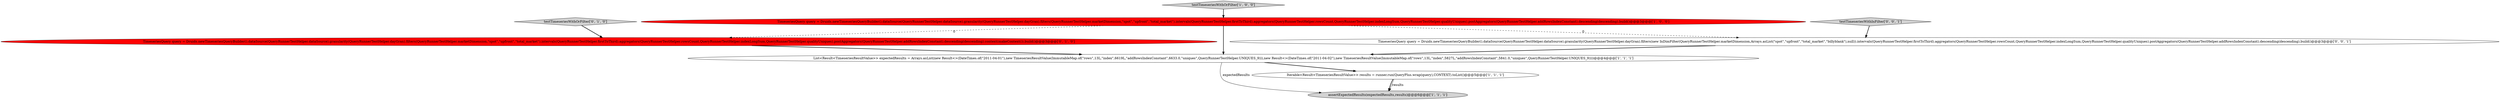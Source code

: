 digraph {
0 [style = filled, label = "testTimeseriesWithOrFilter['1', '0', '0']", fillcolor = lightgray, shape = diamond image = "AAA0AAABBB1BBB"];
4 [style = filled, label = "assertExpectedResults(expectedResults,results)@@@6@@@['1', '1', '1']", fillcolor = lightgray, shape = ellipse image = "AAA0AAABBB1BBB"];
2 [style = filled, label = "List<Result<TimeseriesResultValue>> expectedResults = Arrays.asList(new Result<>(DateTimes.of(\"2011-04-01\"),new TimeseriesResultValue(ImmutableMap.of(\"rows\",13L,\"index\",6619L,\"addRowsIndexConstant\",6633.0,\"uniques\",QueryRunnerTestHelper.UNIQUES_9))),new Result<>(DateTimes.of(\"2011-04-02\"),new TimeseriesResultValue(ImmutableMap.of(\"rows\",13L,\"index\",5827L,\"addRowsIndexConstant\",5841.0,\"uniques\",QueryRunnerTestHelper.UNIQUES_9))))@@@4@@@['1', '1', '1']", fillcolor = white, shape = ellipse image = "AAA0AAABBB1BBB"];
3 [style = filled, label = "Iterable<Result<TimeseriesResultValue>> results = runner.run(QueryPlus.wrap(query),CONTEXT).toList()@@@5@@@['1', '1', '1']", fillcolor = white, shape = ellipse image = "AAA0AAABBB1BBB"];
6 [style = filled, label = "TimeseriesQuery query = Druids.newTimeseriesQueryBuilder().dataSource(QueryRunnerTestHelper.dataSource).granularity(QueryRunnerTestHelper.dayGran).filters(QueryRunnerTestHelper.marketDimension,\"spot\",\"upfront\",\"total_market\").intervals(QueryRunnerTestHelper.firstToThird).aggregators(QueryRunnerTestHelper.rowsCount,QueryRunnerTestHelper.indexLongSum,QueryRunnerTestHelper.qualityUniques).postAggregators(QueryRunnerTestHelper.addRowsIndexConstant).descending(descending).context(makeContext()).build()@@@3@@@['0', '1', '0']", fillcolor = red, shape = ellipse image = "AAA1AAABBB2BBB"];
7 [style = filled, label = "testTimeseriesWithInFilter['0', '0', '1']", fillcolor = lightgray, shape = diamond image = "AAA0AAABBB3BBB"];
5 [style = filled, label = "testTimeseriesWithOrFilter['0', '1', '0']", fillcolor = lightgray, shape = diamond image = "AAA0AAABBB2BBB"];
1 [style = filled, label = "TimeseriesQuery query = Druids.newTimeseriesQueryBuilder().dataSource(QueryRunnerTestHelper.dataSource).granularity(QueryRunnerTestHelper.dayGran).filters(QueryRunnerTestHelper.marketDimension,\"spot\",\"upfront\",\"total_market\").intervals(QueryRunnerTestHelper.firstToThird).aggregators(QueryRunnerTestHelper.rowsCount,QueryRunnerTestHelper.indexLongSum,QueryRunnerTestHelper.qualityUniques).postAggregators(QueryRunnerTestHelper.addRowsIndexConstant).descending(descending).build()@@@3@@@['1', '0', '0']", fillcolor = red, shape = ellipse image = "AAA1AAABBB1BBB"];
8 [style = filled, label = "TimeseriesQuery query = Druids.newTimeseriesQueryBuilder().dataSource(QueryRunnerTestHelper.dataSource).granularity(QueryRunnerTestHelper.dayGran).filters(new InDimFilter(QueryRunnerTestHelper.marketDimension,Arrays.asList(\"spot\",\"upfront\",\"total_market\",\"billyblank\"),null)).intervals(QueryRunnerTestHelper.firstToThird).aggregators(QueryRunnerTestHelper.rowsCount,QueryRunnerTestHelper.indexLongSum,QueryRunnerTestHelper.qualityUniques).postAggregators(QueryRunnerTestHelper.addRowsIndexConstant).descending(descending).build()@@@3@@@['0', '0', '1']", fillcolor = white, shape = ellipse image = "AAA0AAABBB3BBB"];
1->8 [style = dashed, label="0"];
1->2 [style = bold, label=""];
2->4 [style = solid, label="expectedResults"];
5->6 [style = bold, label=""];
8->2 [style = bold, label=""];
7->8 [style = bold, label=""];
3->4 [style = bold, label=""];
0->1 [style = bold, label=""];
1->6 [style = dashed, label="0"];
2->3 [style = bold, label=""];
6->2 [style = bold, label=""];
3->4 [style = solid, label="results"];
}
